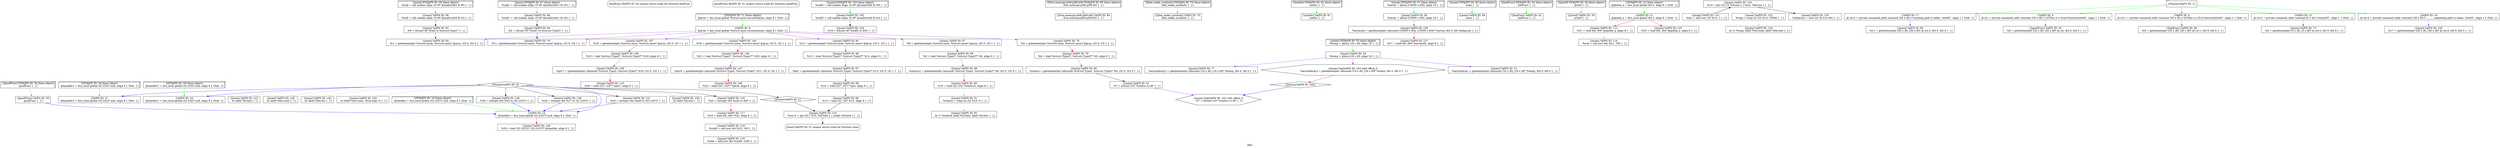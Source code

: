 digraph "PAG" {
	label="PAG";

	Node0x5555560af530 [shape=record,shape=diamond,label="{DummyValPN ID: 164}"];
	Node0x5555560af530 -> Node0x5555560aea40[color=blue];
	Node0x5555560af0e0 [shape=record,shape=hexagon,label="{[main] GepValPN ID: 163 with offset_0\n   %arraydecay2 = getelementptr inbounds [16 x i8], [16 x i8]* %temp, i64 0, i64 0 \{  \}}"];
	Node0x5555560af0e0 -> Node0x5555560af530[color=red];
	Node0x5555560aea40 [shape=record,shape=hexagon,label="{[main] GepValPN ID: 162 with offset_0\n   %7 = bitcast i32* %status to i8* \{  \}}"];
	Node0x5555560a0ba0 [shape=record,shape=Mrecord,label="{[main] RetPN ID: 51 unique return node for function main}"];
	Node0x5555560a0a70 [shape=record,shape=Mrecord,label="{[badFunc] RetPN ID: 44 unique return node for function badFunc}"];
	Node0x5555560a0810 [shape=record,shape=Mrecord,label="{[goodFunc] RetPN ID: 31 unique return node for function goodFunc}"];
	Node0x5555560a06e0 [shape=record,shape=box3d,label="{[main] FIObjPN ID: 103 (base object)\n   %call5 = call noalias align 16 i8* @malloc(i64 8) #4 \{  \}}"];
	Node0x5555560a06e0 -> Node0x55555609a700[color=green];
	Node0x5555560a0540 [shape=record,shape=box3d,label="{[llvm.memcpy.p0i8.p0i8.i64] FIObjPN ID: 85 (base object)\n llvm.memcpy.p0i8.p0i8.i64 \{  \}}"];
	Node0x5555560a0540 -> Node0x5555560992d0[color=green];
	Node0x5555560a03a0 [shape=record,shape=box3d,label="{[klee_make_symbolic] FIObjPN ID: 76 (base object)\n klee_make_symbolic \{  \}}"];
	Node0x5555560a03a0 -> Node0x555556098950[color=green];
	Node0x5555560a0200 [shape=record,shape=box3d,label="{[main] FIObjPN ID: 67 (base object)\n   %call1 = call noalias align 16 i8* @malloc(i64 16) #4 \{  \}}"];
	Node0x5555560a0200 -> Node0x555556098230[color=green];
	Node0x5555560a0060 [shape=record,shape=box3d,label="{[main] FIObjPN ID: 59 (base object)\n   %call = call noalias align 16 i8* @malloc(i64 8) #4 \{  \}}"];
	Node0x5555560a0060 -> Node0x555556097c40[color=green];
	Node0x55555609fec0 [shape=record,shape=box3d,label="{[malloc] FIObjPN ID: 62 (base object)\n malloc \{  \}}"];
	Node0x55555609fec0 -> Node0x555556097b10[color=green];
	Node0x55555609fd20 [shape=record,shape=box3d,label="{[main] FIObjPN ID: 57 (base object)\n   %array = alloca [10000 x i64], align 16 \{  \}}"];
	Node0x55555609fd20 -> Node0x5555560978b0[color=green];
	Node0x55555609fb80 [shape=record,shape=box3d,label="{[main] FIObjPN ID: 55 (base object)\n   %temp = alloca [16 x i8], align 16 \{  \}}"];
	Node0x55555609fb80 -> Node0x555556097650[color=green];
	Node0x55555609f9e0 [shape=record,shape=box3d,label="{[main] FIObjPN ID: 50 (base object)\n main \{  \}}"];
	Node0x55555609f9e0 -> Node0x555556097520[color=green];
	Node0x55555609f840 [shape=record,shape=box3d,label="{[badFunc] FIObjPN ID: 43 (base object)\n badFunc \{  \}}"];
	Node0x55555609f840 -> Node0x555556096f30[color=green];
	Node0x55555609f6a0 [shape=record,shape=box3d,label="{[printf] FIObjPN ID: 36 (base object)\n printf \{  \}}"];
	Node0x55555609f6a0 -> Node0x555556096940[color=green];
	Node0x55555609f500 [shape=record,shape=box3d,label="{[goodFunc] FIObjPN ID: 30 (base object)\n goodFunc \{  \}}"];
	Node0x55555609f500 -> Node0x555556096350[color=green];
	Node0x55555609f360 [shape=record,shape=box3d,label="{FIObjPN ID: 28 (base object)\n @handler2 = dso_local global i32 (i32)* null, align 8 \{ Glob  \}}"];
	Node0x55555609f360 -> Node0x555556096220[color=green];
	Node0x55555609f1c0 [shape=record,shape=box3d,label="{FIObjPN ID: 26 (base object)\n @handler1 = dso_local global i32 (i32)* null, align 8 \{ Glob  \}}"];
	Node0x55555609f1c0 -> Node0x5555560960f0[color=green];
	Node0x55555609f020 [shape=record,shape=box3d,label="{FIObjPN ID: 23 (base object)\n @global_a = dso_local global i64 0, align 8 \{ Glob  \}}"];
	Node0x55555609f020 -> Node0x555556095e90[color=green];
	Node0x55555609ee80 [shape=record,shape=box3d,label="{FIObjPN ID: 16 (base object)\n @handler = dso_local global i32 (i32*)* null, align 8 \{ Glob  \}}"];
	Node0x55555609ee80 -> Node0x5555560959d0[color=green];
	Node0x55555609ece0 [shape=record,shape=box3d,label="{FIObjPN ID: 11 (base object)\n @gvar = dso_local global %struct.anon zeroinitializer, align 8 \{ Glob  \}}"];
	Node0x55555609ece0 -> Node0x555556095640[color=green];
	Node0x55555609eb40 [shape=record,shape=box,label="{[main] ValPN ID: 64\n   %1 = getelementptr %struct.anon, %struct.anon* @gvar, i32 0, i32 0 \{  \}}"];
	Node0x55555609ea10 [shape=record,shape=box,label="{[main] ValPN ID: 70\n   %3 = getelementptr %struct.anon, %struct.anon* @gvar, i32 0, i32 1 \{  \}}"];
	Node0x5555560986f0 [shape=record,shape=box,label="{[main] ValPN ID: 72\n   %arraydecay = getelementptr inbounds [16 x i8], [16 x i8]* %temp, i64 0, i64 0 \{  \}}"];
	Node0x55555609caa0 [shape=record,shape=box,label="{[main] ValPN ID: 136\n   %arrayidx = getelementptr inbounds [10000 x i64], [10000 x i64]* %array, i64 0, i64 %idxprom \{  \}}"];
	Node0x55555609caa0 -> Node0x55555609cbd0[color=red];
	Node0x555556098360 [shape=record,shape=box,label="{[main] ValPN ID: 69\n   %2 = bitcast i8* %call1 to %struct.Type2* \{  \}}"];
	Node0x555556098360 -> Node0x55555609ea10[color=blue];
	Node0x55555609cbd0 [shape=record,shape=box,label="{[main] ValPN ID: 137\n   %27 = load i64, i64* %arrayidx, align 8 \{  \}}"];
	Node0x555556097c40 [shape=record,shape=box,label="{[main] ValPN ID: 58\n   %call = call noalias align 16 i8* @malloc(i64 8) #4 \{  \}}"];
	Node0x555556097c40 -> Node0x555556097d70[color=black];
	Node0x5555560978b0 [shape=record,shape=box,label="{[main] ValPN ID: 56\n   %array = alloca [10000 x i64], align 16 \{  \}}"];
	Node0x5555560978b0 -> Node0x55555609caa0[color=purple];
	Node0x555556097650 [shape=record,shape=box,label="{[main] ValPN ID: 54\n   %temp = alloca [16 x i8], align 16 \{  \}}"];
	Node0x555556097650 -> Node0x5555560986f0[color=purple];
	Node0x555556097650 -> Node0x555556098a80[color=purple];
	Node0x555556097650 -> Node0x5555560af0e0[color=purple];
	Node0x555556097520 [shape=record,shape=box,label="{[main] ValPN ID: 49\n main \{  \}}"];
	Node0x555556098230 [shape=record,shape=box,label="{[main] ValPN ID: 66\n   %call1 = call noalias align 16 i8* @malloc(i64 16) #4 \{  \}}"];
	Node0x555556098230 -> Node0x555556098360[color=black];
	Node0x55555609c840 [shape=record,shape=box,label="{[main] ValPN ID: 134\n   br i1 %cmp, label %for.body, label %for.end \{  \}}"];
	Node0x555556096f30 [shape=record,shape=box,label="{[badFunc] ValPN ID: 42\n badFunc \{  \}}"];
	Node0x555556096940 [shape=record,shape=box,label="{[printf] ValPN ID: 35\n printf \{  \}}"];
	Node0x55555609c710 [shape=record,shape=box,label="{[main] ValPN ID: 132\n   %cmp = icmp slt i32 %i.0, 10000 \{  \}}"];
	Node0x55555609c710 -> Node0x55555609c840[color=grey];
	Node0x555556094f20 [shape=record,shape=box,label="{[main] ValPN ID: 87\n   %8 = getelementptr %struct.anon, %struct.anon* @gvar, i32 0, i32 1 \{  \}}"];
	Node0x555556094f20 -> Node0x555556099660[color=red];
	Node0x555556096350 [shape=record,shape=box,label="{[goodFunc] ValPN ID: 29\n goodFunc \{  \}}"];
	Node0x555556096350 -> Node0x5555560959d0[color=blue];
	Node0x555556094cc0 [shape=record,shape=box,label="{[main] ValPN ID: 95\n   %12 = getelementptr %struct.anon, %struct.anon* @gvar, i32 0, i32 1 \{  \}}"];
	Node0x555556094cc0 -> Node0x555556099fe0[color=red];
	Node0x555556095640 [shape=record,shape=box,label="{ValPN ID: 8\n @gvar = dso_local global %struct.anon zeroinitializer, align 8 \{ Glob  \}}"];
	Node0x555556095640 -> Node0x55555609eb40[color=purple];
	Node0x555556095640 -> Node0x55555609ea10[color=purple];
	Node0x555556095640 -> Node0x555556095050[color=purple];
	Node0x555556095640 -> Node0x555556094f20[color=purple];
	Node0x555556095640 -> Node0x555556094cc0[color=purple];
	Node0x555556095640 -> Node0x555556094a60[color=purple];
	Node0x555556095640 -> Node0x555556094930[color=purple];
	Node0x55555609c970 [shape=record,shape=box,label="{[main] ValPN ID: 135\n   %idxprom = sext i32 %i.0 to i64 \{  \}}"];
	Node0x555556095b00 [shape=record,shape=box,label="{ValPN ID: 17\n @.str.3 = private unnamed_addr constant [26 x i8] c\"crashing path is taken. \\0A\\00\", align 1 \{ Glob  \}}"];
	Node0x555556095b00 -> Node0x555556094df0[color=purple];
	Node0x55555609d2f0 [shape=record,shape=box,label="{[main] ValPN ID: 144\n   %29 = load i32 (i32*)*, i32 (i32*)** @handler, align 8 \{  \}}"];
	Node0x5555560946d0 [shape=record,shape=box,label="{[goodFunc] ValPN ID: 33\n   %0 = getelementptr [30 x i8], [30 x i8]* @.str, i64 0, i64 0 \{  \}}"];
	Node0x555556097d70 [shape=record,shape=box,label="{[main] ValPN ID: 63\n   %0 = bitcast i8* %call to %struct.Type1* \{  \}}"];
	Node0x555556097d70 -> Node0x55555609eb40[color=blue];
	Node0x5555560952b0 [shape=record,shape=box,label="{ValPN ID: 4\n @.str = private unnamed_addr constant [30 x i8] c\"/////This is a Good function\\0A\\00\", align 1 \{ Glob  \}}"];
	Node0x5555560952b0 -> Node0x5555560946d0[color=purple];
	Node0x55555609d090 [shape=record,shape=box,label="{[main] ValPN ID: 131\n   %inc = add nsw i32 %i.0, 1 \{  \}}"];
	Node0x55555609d090 -> Node0x55555609c4b0[color=black];
	Node0x555556094a60 [shape=record,shape=box,label="{[main] ValPN ID: 107\n   %18 = getelementptr %struct.anon, %struct.anon* @gvar, i32 0, i32 1 \{  \}}"];
	Node0x555556094a60 -> Node0x55555609abc0[color=red];
	Node0x555556094080 [shape=record,shape=diamond,label="{DummyValPN ID: 3}"];
	Node0x555556094080 -> Node0x555556093f50[color=black];
	Node0x555556094080 -> Node0x55555609b2e0[color=black];
	Node0x555556094080 -> Node0x55555609b8d0[color=black];
	Node0x555556094080 -> Node0x55555609bec0[color=black];
	Node0x555556094080 -> Node0x55555609cd00[color=black];
	Node0x555556094080 -> Node0x5555560959d0[color=blue];
	Node0x555556094080 -> Node0x55555609a5d0[color=grey];
	Node0x555556094080 -> Node0x55555609bb30[color=grey];
	Node0x555556094080 -> Node0x55555609c120[color=grey];
	Node0x555556094080 -> Node0x55555609cf60[color=grey];
	Node0x555556094080 -> Node0x55555609d1c0[color=grey];
	Node0x555556094080 -> Node0x5555560960f0[color=blue];
	Node0x555556094080 -> Node0x555556096220[color=blue];
	Node0x55555609c4b0 [shape=record,shape=box,label="{[main] ValPN ID: 130\n   %i.0 = phi i32 [ 0, %if.end ], [ %inc, %for.inc ] \{  \}}"];
	Node0x55555609c4b0 -> Node0x55555609c970[color=black];
	Node0x55555609c4b0 -> Node0x55555609c710[color=grey];
	Node0x55555609c4b0 -> Node0x55555609d090[color=grey];
	Node0x555556094df0 [shape=record,shape=box,label="{[main] ValPN ID: 93\n   %11 = getelementptr [26 x i8], [26 x i8]* @.str.3, i64 0, i64 0 \{  \}}"];
	Node0x555556095510 [shape=record,shape=box,label="{ValPN ID: 6\n @.str.1 = private unnamed_addr constant [30 x i8] c\"/////This is a Evil function\\0A\\00\", align 1 \{ Glob  \}}"];
	Node0x555556095510 -> Node0x555556094800[color=purple];
	Node0x555556097b10 [shape=record,shape=box,label="{[malloc] ValPN ID: 61\n malloc \{  \}}"];
	Node0x555556093f50 [shape=record,shape=diamond,label="{DummyValPN ID: 2}"];
	Node0x555556093f50 -> Node0x55555609bc60[color=black];
	Node0x555556094800 [shape=record,shape=box,label="{[badFunc] ValPN ID: 46\n   %0 = getelementptr [30 x i8], [30 x i8]* @.str.1, i64 0, i64 0 \{  \}}"];
	Node0x555556094b90 [shape=record,shape=box,label="{[main] ValPN ID: 105\n   %17 = getelementptr [38 x i8], [38 x i8]* @.str.4, i64 0, i64 0 \{  \}}"];
	Node0x555556093e20 [shape=record,shape=tab,label="{DummyObjPN ID: 1}"];
	Node0x555556093e20 -> Node0x5555560952b0[color=green];
	Node0x555556093e20 -> Node0x555556095510[color=green];
	Node0x555556093e20 -> Node0x555556095770[color=green];
	Node0x555556093e20 -> Node0x555556095b00[color=green];
	Node0x555556093e20 -> Node0x555556095c30[color=green];
	Node0x55555609c120 [shape=record,shape=box,label="{[main] ValPN ID: 128\n   br label %for.cond \{  \}}"];
	Node0x555556095770 [shape=record,shape=box,label="{ValPN ID: 12\n @.str.2 = private unnamed_addr constant [5 x i8] c\"temp\\00\", align 1 \{ Glob  \}}"];
	Node0x555556095770 -> Node0x555556095180[color=purple];
	Node0x555556095180 [shape=record,shape=box,label="{[main] ValPN ID: 73\n   %4 = getelementptr [5 x i8], [5 x i8]* @.str.2, i64 0, i64 0 \{  \}}"];
	Node0x5555560959d0 [shape=record,shape=box,label="{ValPN ID: 14\n @handler = dso_local global i32 (i32*)* null, align 8 \{ Glob  \}}"];
	Node0x5555560959d0 -> Node0x55555609d2f0[color=red];
	Node0x555556095050 [shape=record,shape=box,label="{[main] ValPN ID: 78\n   %5 = getelementptr %struct.anon, %struct.anon* @gvar, i32 0, i32 1 \{  \}}"];
	Node0x555556095050 -> Node0x555556098bb0[color=red];
	Node0x555556095c30 [shape=record,shape=box,label="{ValPN ID: 19\n @.str.4 = private unnamed_addr constant [38 x i8] c\"..........exploiting path is taken. \\0A\\00\", align 1 \{ Glob  \}}"];
	Node0x555556095c30 -> Node0x555556094b90[color=purple];
	Node0x55555609d420 [shape=record,shape=box,label="{[main] ValPN ID: 146\n   %31 = load %struct.Type2*, %struct.Type2** %30, align 8 \{  \}}"];
	Node0x55555609d420 -> Node0x55555609d550[color=purple];
	Node0x555556095e90 [shape=record,shape=box,label="{ValPN ID: 21\n @global_a = dso_local global i64 0, align 8 \{ Glob  \}}"];
	Node0x555556095e90 -> Node0x55555609b080[color=red];
	Node0x555556095e90 -> Node0x55555609bd90[color=red];
	Node0x55555609d680 [shape=record,shape=box,label="{[main] ValPN ID: 148\n   %32 = load i32*, i32** %ptr9, align 8 \{  \}}"];
	Node0x5555560960f0 [shape=record,shape=box,label="{ValPN ID: 24\n @handler1 = dso_local global i32 (i32)* null, align 8 \{ Glob  \}}"];
	Node0x555556094930 [shape=record,shape=box,label="{[main] ValPN ID: 145\n   %30 = getelementptr %struct.anon, %struct.anon* @gvar, i32 0, i32 1 \{  \}}"];
	Node0x555556094930 -> Node0x55555609d420[color=red];
	Node0x555556096220 [shape=record,shape=box,label="{ValPN ID: 27\n @handler2 = dso_local global i32 (i32)* null, align 8 \{ Glob  \}}"];
	Node0x55555609cf60 [shape=record,shape=box,label="{[main] ValPN ID: 140\n   br label %for.inc \{  \}}"];
	Node0x555556098950 [shape=record,shape=box,label="{[klee_make_symbolic] ValPN ID: 75\n klee_make_symbolic \{  \}}"];
	Node0x555556098a80 [shape=record,shape=box,label="{[main] ValPN ID: 77\n   %arraydecay2 = getelementptr inbounds [16 x i8], [16 x i8]* %temp, i64 0, i64 0 \{  \}}"];
	Node0x555556098bb0 [shape=record,shape=box,label="{[main] ValPN ID: 79\n   %6 = load %struct.Type2*, %struct.Type2** %5, align 8 \{  \}}"];
	Node0x555556098bb0 -> Node0x555556098e10[color=purple];
	Node0x555556098e10 [shape=record,shape=box,label="{[main] ValPN ID: 80\n   %status = getelementptr inbounds %struct.Type2, %struct.Type2* %6, i32 0, i32 0 \{  \}}"];
	Node0x555556098e10 -> Node0x555556098f40[color=black];
	Node0x555556098f40 [shape=record,shape=box,label="{[main] ValPN ID: 81\n   %7 = bitcast i32* %status to i8* \{  \}}"];
	Node0x555556098f40 -> Node0x5555560aea40[color=purple];
	Node0x5555560992d0 [shape=record,shape=box,label="{[llvm.memcpy.p0i8.p0i8.i64] ValPN ID: 84\n llvm.memcpy.p0i8.p0i8.i64 \{  \}}"];
	Node0x555556099660 [shape=record,shape=box,label="{[main] ValPN ID: 88\n   %9 = load %struct.Type2*, %struct.Type2** %8, align 8 \{  \}}"];
	Node0x555556099660 -> Node0x5555560998c0[color=purple];
	Node0x5555560998c0 [shape=record,shape=box,label="{[main] ValPN ID: 89\n   %status3 = getelementptr inbounds %struct.Type2, %struct.Type2* %9, i32 0, i32 0 \{  \}}"];
	Node0x5555560998c0 -> Node0x5555560999f0[color=red];
	Node0x5555560999f0 [shape=record,shape=box,label="{[main] ValPN ID: 90\n   %10 = load i32, i32* %status3, align 8 \{  \}}"];
	Node0x5555560999f0 -> Node0x555556099b20[color=grey];
	Node0x555556099b20 [shape=record,shape=box,label="{[main] ValPN ID: 91\n   %tobool = icmp ne i32 %10, 0 \{  \}}"];
	Node0x555556099b20 -> Node0x555556099c50[color=grey];
	Node0x555556099c50 [shape=record,shape=box,label="{[main] ValPN ID: 92\n   br i1 %tobool, label %if.then, label %if.else \{  \}}"];
	Node0x555556099fe0 [shape=record,shape=box,label="{[main] ValPN ID: 96\n   %13 = load %struct.Type2*, %struct.Type2** %12, align 8 \{  \}}"];
	Node0x555556099fe0 -> Node0x55555609a110[color=purple];
	Node0x55555609a110 [shape=record,shape=box,label="{[main] ValPN ID: 97\n   %ptr = getelementptr inbounds %struct.Type2, %struct.Type2* %13, i32 0, i32 1 \{  \}}"];
	Node0x55555609a110 -> Node0x55555609a240[color=red];
	Node0x55555609a240 [shape=record,shape=box,label="{[main] ValPN ID: 98\n   %14 = load i32*, i32** %ptr, align 8 \{  \}}"];
	Node0x55555609a240 -> Node0x55555609a370[color=red];
	Node0x55555609a370 [shape=record,shape=box,label="{[main] ValPN ID: 99\n   %15 = load i32, i32* %14, align 4 \{  \}}"];
	Node0x55555609a370 -> Node0x55555609bc60[color=black];
	Node0x55555609a5d0 [shape=record,shape=box,label="{[main] ValPN ID: 100\n   br label %if.end \{  \}}"];
	Node0x55555609a700 [shape=record,shape=box,label="{[main] ValPN ID: 102\n   %call5 = call noalias align 16 i8* @malloc(i64 8) #4 \{  \}}"];
	Node0x55555609a700 -> Node0x55555609a830[color=black];
	Node0x55555609a830 [shape=record,shape=box,label="{[main] ValPN ID: 104\n   %16 = bitcast i8* %call5 to i64* \{  \}}"];
	Node0x55555609d550 [shape=record,shape=box,label="{[main] ValPN ID: 147\n   %ptr9 = getelementptr inbounds %struct.Type2, %struct.Type2* %31, i32 0, i32 1 \{  \}}"];
	Node0x55555609d550 -> Node0x55555609d680[color=red];
	Node0x55555609abc0 [shape=record,shape=box,label="{[main] ValPN ID: 108\n   %19 = load %struct.Type2*, %struct.Type2** %18, align 8 \{  \}}"];
	Node0x55555609abc0 -> Node0x55555609acf0[color=purple];
	Node0x55555609acf0 [shape=record,shape=box,label="{[main] ValPN ID: 109\n   %ptr7 = getelementptr inbounds %struct.Type2, %struct.Type2* %19, i32 0, i32 1 \{  \}}"];
	Node0x55555609acf0 -> Node0x55555609ae20[color=red];
	Node0x55555609ae20 [shape=record,shape=box,label="{[main] ValPN ID: 110\n   %20 = load i32*, i32** %ptr7, align 8 \{  \}}"];
	Node0x55555609b080 [shape=record,shape=box,label="{[main] ValPN ID: 113\n   %21 = load i64, i64* @global_a, align 8 \{  \}}"];
	Node0x55555609b080 -> Node0x55555609b1b0[color=grey];
	Node0x55555609b1b0 [shape=record,shape=box,label="{[main] ValPN ID: 114\n   %sub = sub nsw i64 %21, 100 \{  \}}"];
	Node0x55555609b2e0 [shape=record,shape=box,label="{[main] ValPN ID: 116\n   %22 = inttoptr i64 %sub to i64* \{  \}}"];
	Node0x55555609b2e0 -> Node0x55555609b410[color=red];
	Node0x55555609b410 [shape=record,shape=box,label="{[main] ValPN ID: 117\n   %23 = load i64, i64* %22, align 8 \{  \}}"];
	Node0x55555609b410 -> Node0x55555609b540[color=grey];
	Node0x55555609b540 [shape=record,shape=box,label="{[main] ValPN ID: 118\n   %sub8 = sub nsw i64 %23, 100 \{  \}}"];
	Node0x55555609b540 -> Node0x55555609b7a0[color=grey];
	Node0x55555609b7a0 [shape=record,shape=box,label="{[main] ValPN ID: 119\n   %add = add nsw i64 %sub8, 1000 \{  \}}"];
	Node0x55555609b8d0 [shape=record,shape=box,label="{[main] ValPN ID: 121\n   %24 = inttoptr i64 %add to i32 (i32*)* \{  \}}"];
	Node0x55555609b8d0 -> Node0x5555560959d0[color=blue];
	Node0x55555609bb30 [shape=record,shape=box,label="{[main] ValPN ID: 123\n   br label %if.end \{  \}}"];
	Node0x55555609bc60 [shape=record,shape=box,label="{[main] ValPN ID: 124\n   %res.0 = phi i32 [ %15, %if.then ], [ undef, %if.else ] \{  \}}"];
	Node0x55555609bc60 -> Node0x5555560a0ba0[color=black];
	Node0x55555609bd90 [shape=record,shape=box,label="{[main] ValPN ID: 125\n   %25 = load i64, i64* @global_a, align 8 \{  \}}"];
	Node0x55555609bec0 [shape=record,shape=box,label="{[main] ValPN ID: 126\n   %26 = inttoptr i64 %25 to i32 (i32*)* \{  \}}"];
	Node0x55555609bec0 -> Node0x5555560959d0[color=blue];
	Node0x55555609cd00 [shape=record,shape=box,label="{[main] ValPN ID: 138\n   %28 = inttoptr i64 %27 to i32 (i32*)* \{  \}}"];
	Node0x55555609cd00 -> Node0x5555560959d0[color=blue];
	Node0x55555609d1c0 [shape=record,shape=box,label="{[main] ValPN ID: 143\n   br label %for.cond, !llvm.loop !4 \{  \}}"];
}
